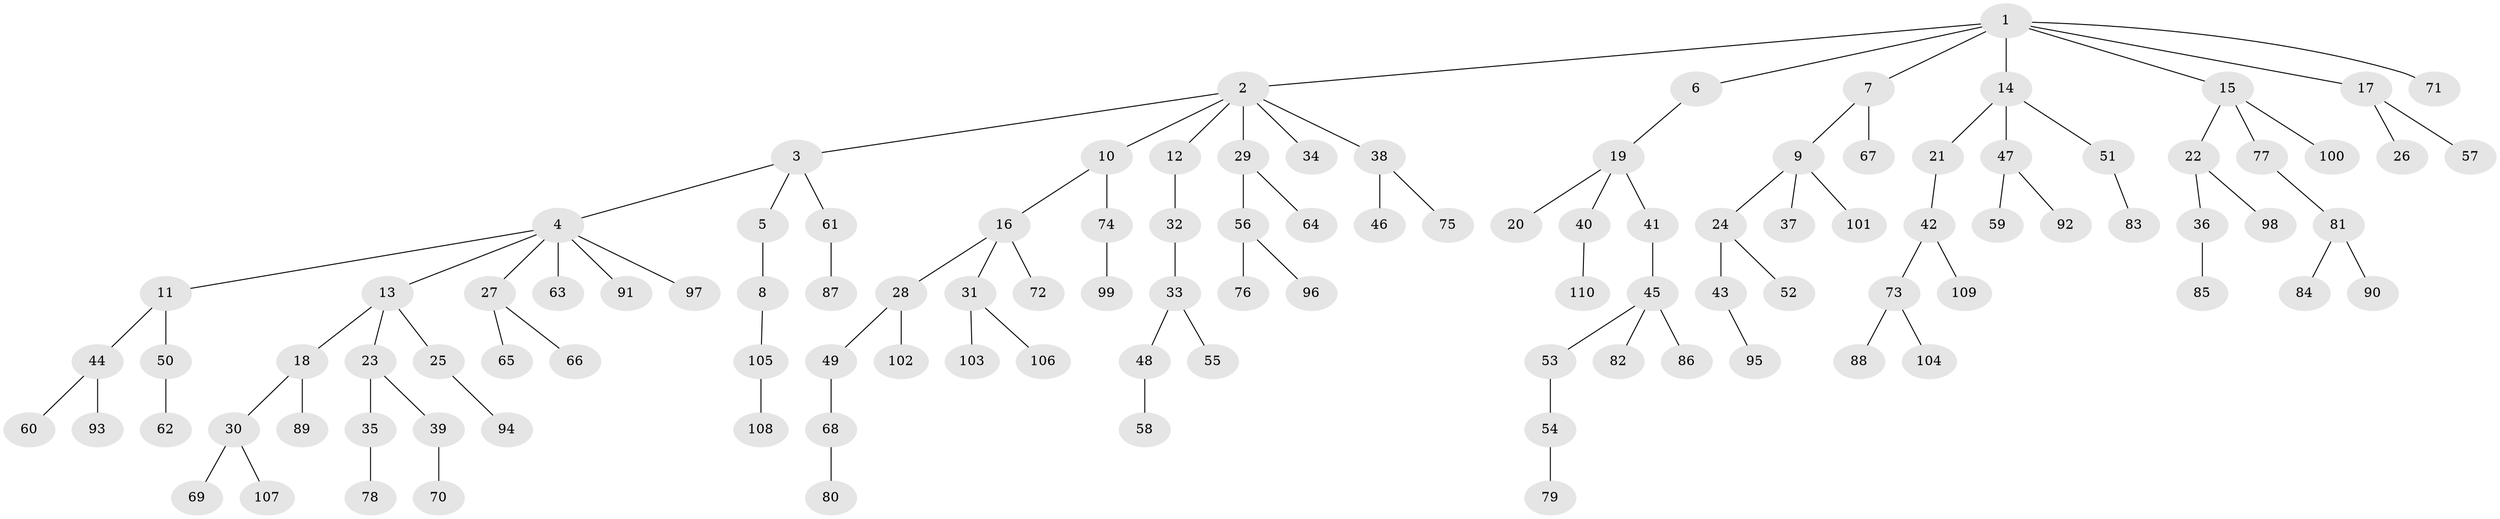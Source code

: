 // coarse degree distribution, {12: 0.012987012987012988, 9: 0.012987012987012988, 2: 0.2727272727272727, 3: 0.1038961038961039, 5: 0.012987012987012988, 4: 0.06493506493506493, 1: 0.5194805194805194}
// Generated by graph-tools (version 1.1) at 2025/19/03/04/25 18:19:18]
// undirected, 110 vertices, 109 edges
graph export_dot {
graph [start="1"]
  node [color=gray90,style=filled];
  1;
  2;
  3;
  4;
  5;
  6;
  7;
  8;
  9;
  10;
  11;
  12;
  13;
  14;
  15;
  16;
  17;
  18;
  19;
  20;
  21;
  22;
  23;
  24;
  25;
  26;
  27;
  28;
  29;
  30;
  31;
  32;
  33;
  34;
  35;
  36;
  37;
  38;
  39;
  40;
  41;
  42;
  43;
  44;
  45;
  46;
  47;
  48;
  49;
  50;
  51;
  52;
  53;
  54;
  55;
  56;
  57;
  58;
  59;
  60;
  61;
  62;
  63;
  64;
  65;
  66;
  67;
  68;
  69;
  70;
  71;
  72;
  73;
  74;
  75;
  76;
  77;
  78;
  79;
  80;
  81;
  82;
  83;
  84;
  85;
  86;
  87;
  88;
  89;
  90;
  91;
  92;
  93;
  94;
  95;
  96;
  97;
  98;
  99;
  100;
  101;
  102;
  103;
  104;
  105;
  106;
  107;
  108;
  109;
  110;
  1 -- 2;
  1 -- 6;
  1 -- 7;
  1 -- 14;
  1 -- 15;
  1 -- 17;
  1 -- 71;
  2 -- 3;
  2 -- 10;
  2 -- 12;
  2 -- 29;
  2 -- 34;
  2 -- 38;
  3 -- 4;
  3 -- 5;
  3 -- 61;
  4 -- 11;
  4 -- 13;
  4 -- 27;
  4 -- 63;
  4 -- 91;
  4 -- 97;
  5 -- 8;
  6 -- 19;
  7 -- 9;
  7 -- 67;
  8 -- 105;
  9 -- 24;
  9 -- 37;
  9 -- 101;
  10 -- 16;
  10 -- 74;
  11 -- 44;
  11 -- 50;
  12 -- 32;
  13 -- 18;
  13 -- 23;
  13 -- 25;
  14 -- 21;
  14 -- 47;
  14 -- 51;
  15 -- 22;
  15 -- 77;
  15 -- 100;
  16 -- 28;
  16 -- 31;
  16 -- 72;
  17 -- 26;
  17 -- 57;
  18 -- 30;
  18 -- 89;
  19 -- 20;
  19 -- 40;
  19 -- 41;
  21 -- 42;
  22 -- 36;
  22 -- 98;
  23 -- 35;
  23 -- 39;
  24 -- 43;
  24 -- 52;
  25 -- 94;
  27 -- 65;
  27 -- 66;
  28 -- 49;
  28 -- 102;
  29 -- 56;
  29 -- 64;
  30 -- 69;
  30 -- 107;
  31 -- 103;
  31 -- 106;
  32 -- 33;
  33 -- 48;
  33 -- 55;
  35 -- 78;
  36 -- 85;
  38 -- 46;
  38 -- 75;
  39 -- 70;
  40 -- 110;
  41 -- 45;
  42 -- 73;
  42 -- 109;
  43 -- 95;
  44 -- 60;
  44 -- 93;
  45 -- 53;
  45 -- 82;
  45 -- 86;
  47 -- 59;
  47 -- 92;
  48 -- 58;
  49 -- 68;
  50 -- 62;
  51 -- 83;
  53 -- 54;
  54 -- 79;
  56 -- 76;
  56 -- 96;
  61 -- 87;
  68 -- 80;
  73 -- 88;
  73 -- 104;
  74 -- 99;
  77 -- 81;
  81 -- 84;
  81 -- 90;
  105 -- 108;
}
